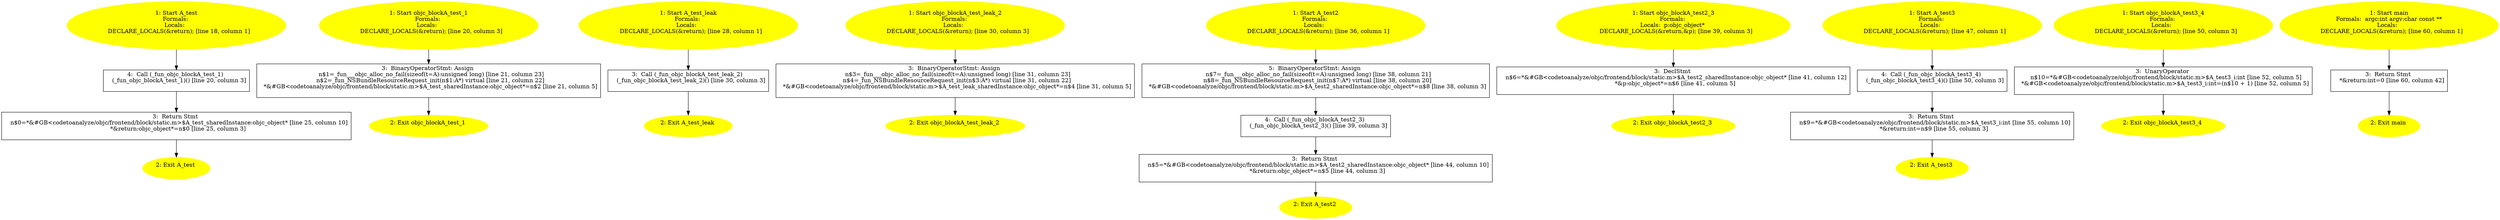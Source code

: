 /* @generated */
digraph cfg {
"test#A#class.c69ae9e6be36a2eeb5dcbaa1187c354d_1" [label="1: Start A_test\nFormals: \nLocals:  \n   DECLARE_LOCALS(&return); [line 18, column 1]\n " color=yellow style=filled]
	

	 "test#A#class.c69ae9e6be36a2eeb5dcbaa1187c354d_1" -> "test#A#class.c69ae9e6be36a2eeb5dcbaa1187c354d_4" ;
"test#A#class.c69ae9e6be36a2eeb5dcbaa1187c354d_2" [label="2: Exit A_test \n  " color=yellow style=filled]
	

"test#A#class.c69ae9e6be36a2eeb5dcbaa1187c354d_3" [label="3:  Return Stmt \n   n$0=*&#GB<codetoanalyze/objc/frontend/block/static.m>$A_test_sharedInstance:objc_object* [line 25, column 10]\n  *&return:objc_object*=n$0 [line 25, column 3]\n " shape="box"]
	

	 "test#A#class.c69ae9e6be36a2eeb5dcbaa1187c354d_3" -> "test#A#class.c69ae9e6be36a2eeb5dcbaa1187c354d_2" ;
"test#A#class.c69ae9e6be36a2eeb5dcbaa1187c354d_4" [label="4:  Call (_fun_objc_blockA_test_1) \n   (_fun_objc_blockA_test_1)() [line 20, column 3]\n " shape="box"]
	

	 "test#A#class.c69ae9e6be36a2eeb5dcbaa1187c354d_4" -> "test#A#class.c69ae9e6be36a2eeb5dcbaa1187c354d_3" ;
"objc_blockA_test_1.91b00d7c265c98d7bfda34cc42ad73ed_1" [label="1: Start objc_blockA_test_1\nFormals: \nLocals:  \n   DECLARE_LOCALS(&return); [line 20, column 3]\n " color=yellow style=filled]
	

	 "objc_blockA_test_1.91b00d7c265c98d7bfda34cc42ad73ed_1" -> "objc_blockA_test_1.91b00d7c265c98d7bfda34cc42ad73ed_3" ;
"objc_blockA_test_1.91b00d7c265c98d7bfda34cc42ad73ed_2" [label="2: Exit objc_blockA_test_1 \n  " color=yellow style=filled]
	

"objc_blockA_test_1.91b00d7c265c98d7bfda34cc42ad73ed_3" [label="3:  BinaryOperatorStmt: Assign \n   n$1=_fun___objc_alloc_no_fail(sizeof(t=A):unsigned long) [line 21, column 23]\n  n$2=_fun_NSBundleResourceRequest_init(n$1:A*) virtual [line 21, column 22]\n  *&#GB<codetoanalyze/objc/frontend/block/static.m>$A_test_sharedInstance:objc_object*=n$2 [line 21, column 5]\n " shape="box"]
	

	 "objc_blockA_test_1.91b00d7c265c98d7bfda34cc42ad73ed_3" -> "objc_blockA_test_1.91b00d7c265c98d7bfda34cc42ad73ed_2" ;
"test_leak#A#class.8240788aa53244827857be0e92d27671_1" [label="1: Start A_test_leak\nFormals: \nLocals:  \n   DECLARE_LOCALS(&return); [line 28, column 1]\n " color=yellow style=filled]
	

	 "test_leak#A#class.8240788aa53244827857be0e92d27671_1" -> "test_leak#A#class.8240788aa53244827857be0e92d27671_3" ;
"test_leak#A#class.8240788aa53244827857be0e92d27671_2" [label="2: Exit A_test_leak \n  " color=yellow style=filled]
	

"test_leak#A#class.8240788aa53244827857be0e92d27671_3" [label="3:  Call (_fun_objc_blockA_test_leak_2) \n   (_fun_objc_blockA_test_leak_2)() [line 30, column 3]\n " shape="box"]
	

	 "test_leak#A#class.8240788aa53244827857be0e92d27671_3" -> "test_leak#A#class.8240788aa53244827857be0e92d27671_2" ;
"objc_blockA_test_leak_2.5b3de3f9ef0695311853bace3ed320b8_1" [label="1: Start objc_blockA_test_leak_2\nFormals: \nLocals:  \n   DECLARE_LOCALS(&return); [line 30, column 3]\n " color=yellow style=filled]
	

	 "objc_blockA_test_leak_2.5b3de3f9ef0695311853bace3ed320b8_1" -> "objc_blockA_test_leak_2.5b3de3f9ef0695311853bace3ed320b8_3" ;
"objc_blockA_test_leak_2.5b3de3f9ef0695311853bace3ed320b8_2" [label="2: Exit objc_blockA_test_leak_2 \n  " color=yellow style=filled]
	

"objc_blockA_test_leak_2.5b3de3f9ef0695311853bace3ed320b8_3" [label="3:  BinaryOperatorStmt: Assign \n   n$3=_fun___objc_alloc_no_fail(sizeof(t=A):unsigned long) [line 31, column 23]\n  n$4=_fun_NSBundleResourceRequest_init(n$3:A*) virtual [line 31, column 22]\n  *&#GB<codetoanalyze/objc/frontend/block/static.m>$A_test_leak_sharedInstance:objc_object*=n$4 [line 31, column 5]\n " shape="box"]
	

	 "objc_blockA_test_leak_2.5b3de3f9ef0695311853bace3ed320b8_3" -> "objc_blockA_test_leak_2.5b3de3f9ef0695311853bace3ed320b8_2" ;
"test2#A#class.ce50cb13c3345decc567dd4eb6124604_1" [label="1: Start A_test2\nFormals: \nLocals:  \n   DECLARE_LOCALS(&return); [line 36, column 1]\n " color=yellow style=filled]
	

	 "test2#A#class.ce50cb13c3345decc567dd4eb6124604_1" -> "test2#A#class.ce50cb13c3345decc567dd4eb6124604_5" ;
"test2#A#class.ce50cb13c3345decc567dd4eb6124604_2" [label="2: Exit A_test2 \n  " color=yellow style=filled]
	

"test2#A#class.ce50cb13c3345decc567dd4eb6124604_3" [label="3:  Return Stmt \n   n$5=*&#GB<codetoanalyze/objc/frontend/block/static.m>$A_test2_sharedInstance:objc_object* [line 44, column 10]\n  *&return:objc_object*=n$5 [line 44, column 3]\n " shape="box"]
	

	 "test2#A#class.ce50cb13c3345decc567dd4eb6124604_3" -> "test2#A#class.ce50cb13c3345decc567dd4eb6124604_2" ;
"test2#A#class.ce50cb13c3345decc567dd4eb6124604_4" [label="4:  Call (_fun_objc_blockA_test2_3) \n   (_fun_objc_blockA_test2_3)() [line 39, column 3]\n " shape="box"]
	

	 "test2#A#class.ce50cb13c3345decc567dd4eb6124604_4" -> "test2#A#class.ce50cb13c3345decc567dd4eb6124604_3" ;
"test2#A#class.ce50cb13c3345decc567dd4eb6124604_5" [label="5:  BinaryOperatorStmt: Assign \n   n$7=_fun___objc_alloc_no_fail(sizeof(t=A):unsigned long) [line 38, column 21]\n  n$8=_fun_NSBundleResourceRequest_init(n$7:A*) virtual [line 38, column 20]\n  *&#GB<codetoanalyze/objc/frontend/block/static.m>$A_test2_sharedInstance:objc_object*=n$8 [line 38, column 3]\n " shape="box"]
	

	 "test2#A#class.ce50cb13c3345decc567dd4eb6124604_5" -> "test2#A#class.ce50cb13c3345decc567dd4eb6124604_4" ;
"objc_blockA_test2_3.d73da2e84cb701fb03b2fbe656a01a1b_1" [label="1: Start objc_blockA_test2_3\nFormals: \nLocals:  p:objc_object* \n   DECLARE_LOCALS(&return,&p); [line 39, column 3]\n " color=yellow style=filled]
	

	 "objc_blockA_test2_3.d73da2e84cb701fb03b2fbe656a01a1b_1" -> "objc_blockA_test2_3.d73da2e84cb701fb03b2fbe656a01a1b_3" ;
"objc_blockA_test2_3.d73da2e84cb701fb03b2fbe656a01a1b_2" [label="2: Exit objc_blockA_test2_3 \n  " color=yellow style=filled]
	

"objc_blockA_test2_3.d73da2e84cb701fb03b2fbe656a01a1b_3" [label="3:  DeclStmt \n   n$6=*&#GB<codetoanalyze/objc/frontend/block/static.m>$A_test2_sharedInstance:objc_object* [line 41, column 12]\n  *&p:objc_object*=n$6 [line 41, column 5]\n " shape="box"]
	

	 "objc_blockA_test2_3.d73da2e84cb701fb03b2fbe656a01a1b_3" -> "objc_blockA_test2_3.d73da2e84cb701fb03b2fbe656a01a1b_2" ;
"test3#A#class.041e0eaf033ae8cfa2af48253dfb07ee_1" [label="1: Start A_test3\nFormals: \nLocals:  \n   DECLARE_LOCALS(&return); [line 47, column 1]\n " color=yellow style=filled]
	

	 "test3#A#class.041e0eaf033ae8cfa2af48253dfb07ee_1" -> "test3#A#class.041e0eaf033ae8cfa2af48253dfb07ee_4" ;
"test3#A#class.041e0eaf033ae8cfa2af48253dfb07ee_2" [label="2: Exit A_test3 \n  " color=yellow style=filled]
	

"test3#A#class.041e0eaf033ae8cfa2af48253dfb07ee_3" [label="3:  Return Stmt \n   n$9=*&#GB<codetoanalyze/objc/frontend/block/static.m>$A_test3_i:int [line 55, column 10]\n  *&return:int=n$9 [line 55, column 3]\n " shape="box"]
	

	 "test3#A#class.041e0eaf033ae8cfa2af48253dfb07ee_3" -> "test3#A#class.041e0eaf033ae8cfa2af48253dfb07ee_2" ;
"test3#A#class.041e0eaf033ae8cfa2af48253dfb07ee_4" [label="4:  Call (_fun_objc_blockA_test3_4) \n   (_fun_objc_blockA_test3_4)() [line 50, column 3]\n " shape="box"]
	

	 "test3#A#class.041e0eaf033ae8cfa2af48253dfb07ee_4" -> "test3#A#class.041e0eaf033ae8cfa2af48253dfb07ee_3" ;
"objc_blockA_test3_4.645dc6f18a9ea7bd77a195ea083890a4_1" [label="1: Start objc_blockA_test3_4\nFormals: \nLocals:  \n   DECLARE_LOCALS(&return); [line 50, column 3]\n " color=yellow style=filled]
	

	 "objc_blockA_test3_4.645dc6f18a9ea7bd77a195ea083890a4_1" -> "objc_blockA_test3_4.645dc6f18a9ea7bd77a195ea083890a4_3" ;
"objc_blockA_test3_4.645dc6f18a9ea7bd77a195ea083890a4_2" [label="2: Exit objc_blockA_test3_4 \n  " color=yellow style=filled]
	

"objc_blockA_test3_4.645dc6f18a9ea7bd77a195ea083890a4_3" [label="3:  UnaryOperator \n   n$10=*&#GB<codetoanalyze/objc/frontend/block/static.m>$A_test3_i:int [line 52, column 5]\n  *&#GB<codetoanalyze/objc/frontend/block/static.m>$A_test3_i:int=(n$10 + 1) [line 52, column 5]\n " shape="box"]
	

	 "objc_blockA_test3_4.645dc6f18a9ea7bd77a195ea083890a4_3" -> "objc_blockA_test3_4.645dc6f18a9ea7bd77a195ea083890a4_2" ;
"main.fad58de7366495db4650cfefac2fcd61_1" [label="1: Start main\nFormals:  argc:int argv:char const **\nLocals:  \n   DECLARE_LOCALS(&return); [line 60, column 1]\n " color=yellow style=filled]
	

	 "main.fad58de7366495db4650cfefac2fcd61_1" -> "main.fad58de7366495db4650cfefac2fcd61_3" ;
"main.fad58de7366495db4650cfefac2fcd61_2" [label="2: Exit main \n  " color=yellow style=filled]
	

"main.fad58de7366495db4650cfefac2fcd61_3" [label="3:  Return Stmt \n   *&return:int=0 [line 60, column 42]\n " shape="box"]
	

	 "main.fad58de7366495db4650cfefac2fcd61_3" -> "main.fad58de7366495db4650cfefac2fcd61_2" ;
}
